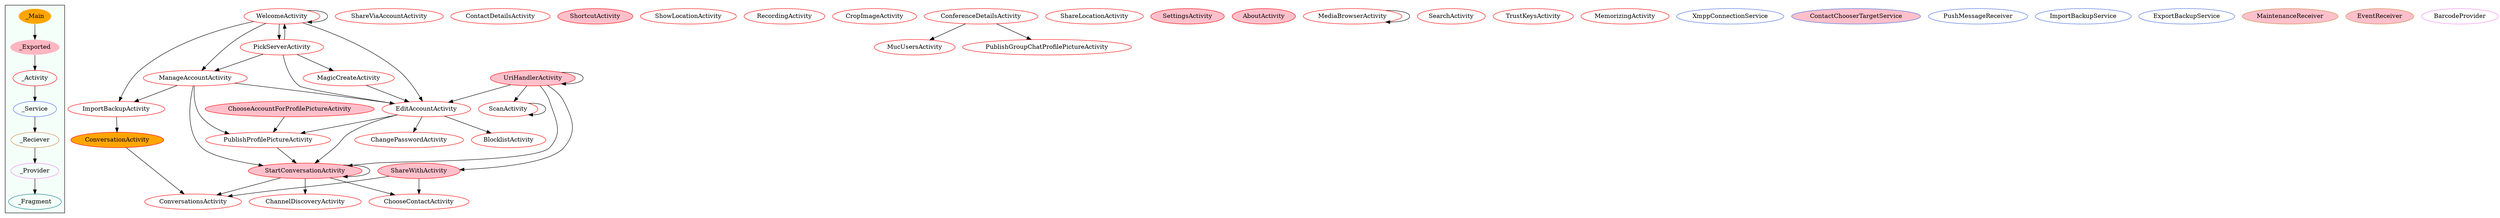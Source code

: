 digraph G {
subgraph cluster_legend{ 
bgcolor=mintcream;
_Activity[color = red];
_Service[color = royalblue];
_Provider[color = violet];
_Reciever[color = peru];
_Fragment[color = teal];
_Main[style=filled, fillcolor=orange, color = mintcream];
_Exported[style=filled, fillcolor=lightpink, color = mintcream];
_Main -> _Exported -> _Activity -> _Service -> _Reciever -> _Provider -> _Fragment; 
}
ManageAccountActivity[color = red];
ChangePasswordActivity[color = red];
ShareViaAccountActivity[color = red];
ContactDetailsActivity[color = red];
ShortcutActivity[style=filled, fillcolor=pink, color = red];
ShowLocationActivity[color = red];
ChooseContactActivity[color = red];
RecordingActivity[color = red];
ShareWithActivity[style=filled, fillcolor=pink, color = red];
CropImageActivity[color = red];
ConferenceDetailsActivity[color = red];
PickServerActivity[color = red];
ScanActivity[color = red];
ConversationsActivity[color = red];
StartConversationActivity[style=filled, fillcolor=pink, color = red];
ShareLocationActivity[color = red];
ChooseAccountForProfilePictureActivity[style=filled, fillcolor=pink, color = red];
EditAccountActivity[color = red];
ChannelDiscoveryActivity[color = red];
MagicCreateActivity[color = red];
ImportBackupActivity[color = red];
SettingsActivity[style=filled, fillcolor=pink, color = red];
AboutActivity[style=filled, fillcolor=pink, color = red];
MediaBrowserActivity[color = red];
WelcomeActivity[color = red];
MucUsersActivity[color = red];
SearchActivity[color = red];
BlocklistActivity[color = red];
TrustKeysActivity[color = red];
ConversationActivity[style=filled, fillcolor=orange, color = red];
UriHandlerActivity[style=filled, fillcolor=pink, color = red];
PublishProfilePictureActivity[color = red];
PublishGroupChatProfilePictureActivity[color = red];
MemorizingActivity[color = red];
XmppConnectionService[color = royalblue];
ContactChooserTargetService[style=filled, fillcolor=pink, color = royalblue];
PushMessageReceiver[color = royalblue];
ImportBackupService[color = royalblue];
ExportBackupService[color = royalblue];
MaintenanceReceiver[style=filled, fillcolor=pink, color = peru];
EventReceiver[style=filled, fillcolor=pink, color = peru];
BarcodeProvider[color = violet];
ManageAccountActivity->EditAccountActivity;
ManageAccountActivity->ImportBackupActivity;
ManageAccountActivity->StartConversationActivity;
ManageAccountActivity->PublishProfilePictureActivity;
EditAccountActivity->StartConversationActivity;
EditAccountActivity->ChangePasswordActivity;
EditAccountActivity->BlocklistActivity;
EditAccountActivity->PublishProfilePictureActivity;
ChooseAccountForProfilePictureActivity->PublishProfilePictureActivity;
ImportBackupActivity->ConversationActivity;
MagicCreateActivity->EditAccountActivity;
MediaBrowserActivity->MediaBrowserActivity;
ShareWithActivity->ChooseContactActivity;
ShareWithActivity->ConversationsActivity;
WelcomeActivity->WelcomeActivity;
WelcomeActivity->ManageAccountActivity;
WelcomeActivity->PickServerActivity;
WelcomeActivity->ImportBackupActivity;
WelcomeActivity->EditAccountActivity;
ConferenceDetailsActivity->PublishGroupChatProfilePictureActivity;
ConferenceDetailsActivity->MucUsersActivity;
PickServerActivity->MagicCreateActivity;
PickServerActivity->ManageAccountActivity;
PickServerActivity->EditAccountActivity;
PickServerActivity->WelcomeActivity;
ScanActivity->ScanActivity;
StartConversationActivity->ChannelDiscoveryActivity;
StartConversationActivity->ChooseContactActivity;
StartConversationActivity->ConversationsActivity;
StartConversationActivity->StartConversationActivity;
UriHandlerActivity->EditAccountActivity;
UriHandlerActivity->ShareWithActivity;
UriHandlerActivity->UriHandlerActivity;
UriHandlerActivity->ScanActivity;
UriHandlerActivity->StartConversationActivity;
ConversationActivity->ConversationsActivity;
PublishProfilePictureActivity->StartConversationActivity;
}
